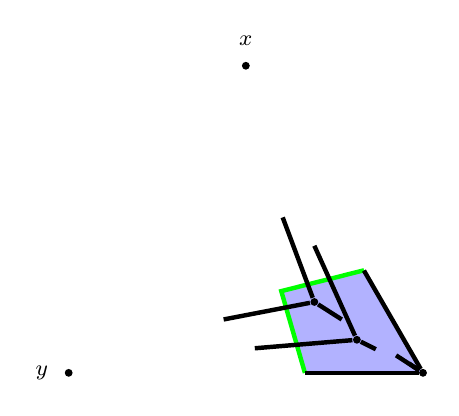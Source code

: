 \begin{tikzpicture}[scale = 6, node distance=0.1cm,>=latex, dot/.style={circle,inner sep=1pt,fill,label={#1}, name=#1},
dot2/.style={circle,inner sep=1pt,draw,fill=white,label={#1}, name=#1}]

\begin{footnotesize}
\fill[blue,opacity=0.3] (0.75,0) -- (1,0) -- (0.875, 0.217) -- (0.7, 0.173) -- (0.75,0) -- cycle;

\draw [ultra thin] (0.75,0) -- (1,0) -- (0.875, 0.217) -- (0.7, 0.173) -- (0.75,0) -- cycle;

\draw [green, ultra thick] (0.875, 0.217) -- (0.7, 0.173) -- (0.75,0); 

% points 
\coordinate (a) at (0,0) {};
\node [dot=](b) at (1,0) {};
\coordinate (c) at ({1/2},{sqrt(3)/2}) {};

\node [dot=] (p) at (0.77,0.15) {};
\node [dot=] (p2) at (0.86, 0.07) {};

\node [dot=] (x) at (0.625, 0.65) {};
\node [above = of x] {$x$};

\node [dot=] (y) at (0.25, 0) {};
\node [left = of y] {$y$};

\draw[ultra thick] (p2) -- (0.77, 0.269);
\draw[ultra thick] (p2) -- (0.644, 0.052);

\coordinate (c1) at (0.688, 0.541) {};
\coordinate (a1) at (0.375, 0) {};


% stubs between p and a
\draw [ultra thick] (p) -- (0.578, 0.113) {};

% stubs between p and b
\draw [ultra thick] (p) -- (0.828, 0.113) {};
\draw [ultra thick] (b) -- (0.943, 0.037) {};

% stubs betwen p2 and b
\draw[ultra thick] (p2) -- (0.9, 0.05);
\draw[ultra thick] (b) -- (0.97, 0.02);

% stubs between p and c
\draw [ultra thick] (p) -- (0.703, 0.329) {};

% draw stubs
\draw[ultra thick] (b) -- ({1 - 0.25*(0.5)}, {0.25*sqrt(3)/2});
\draw[ultra thick] ({0.75}, 0) -- (b);

\end{footnotesize}
\end{tikzpicture}